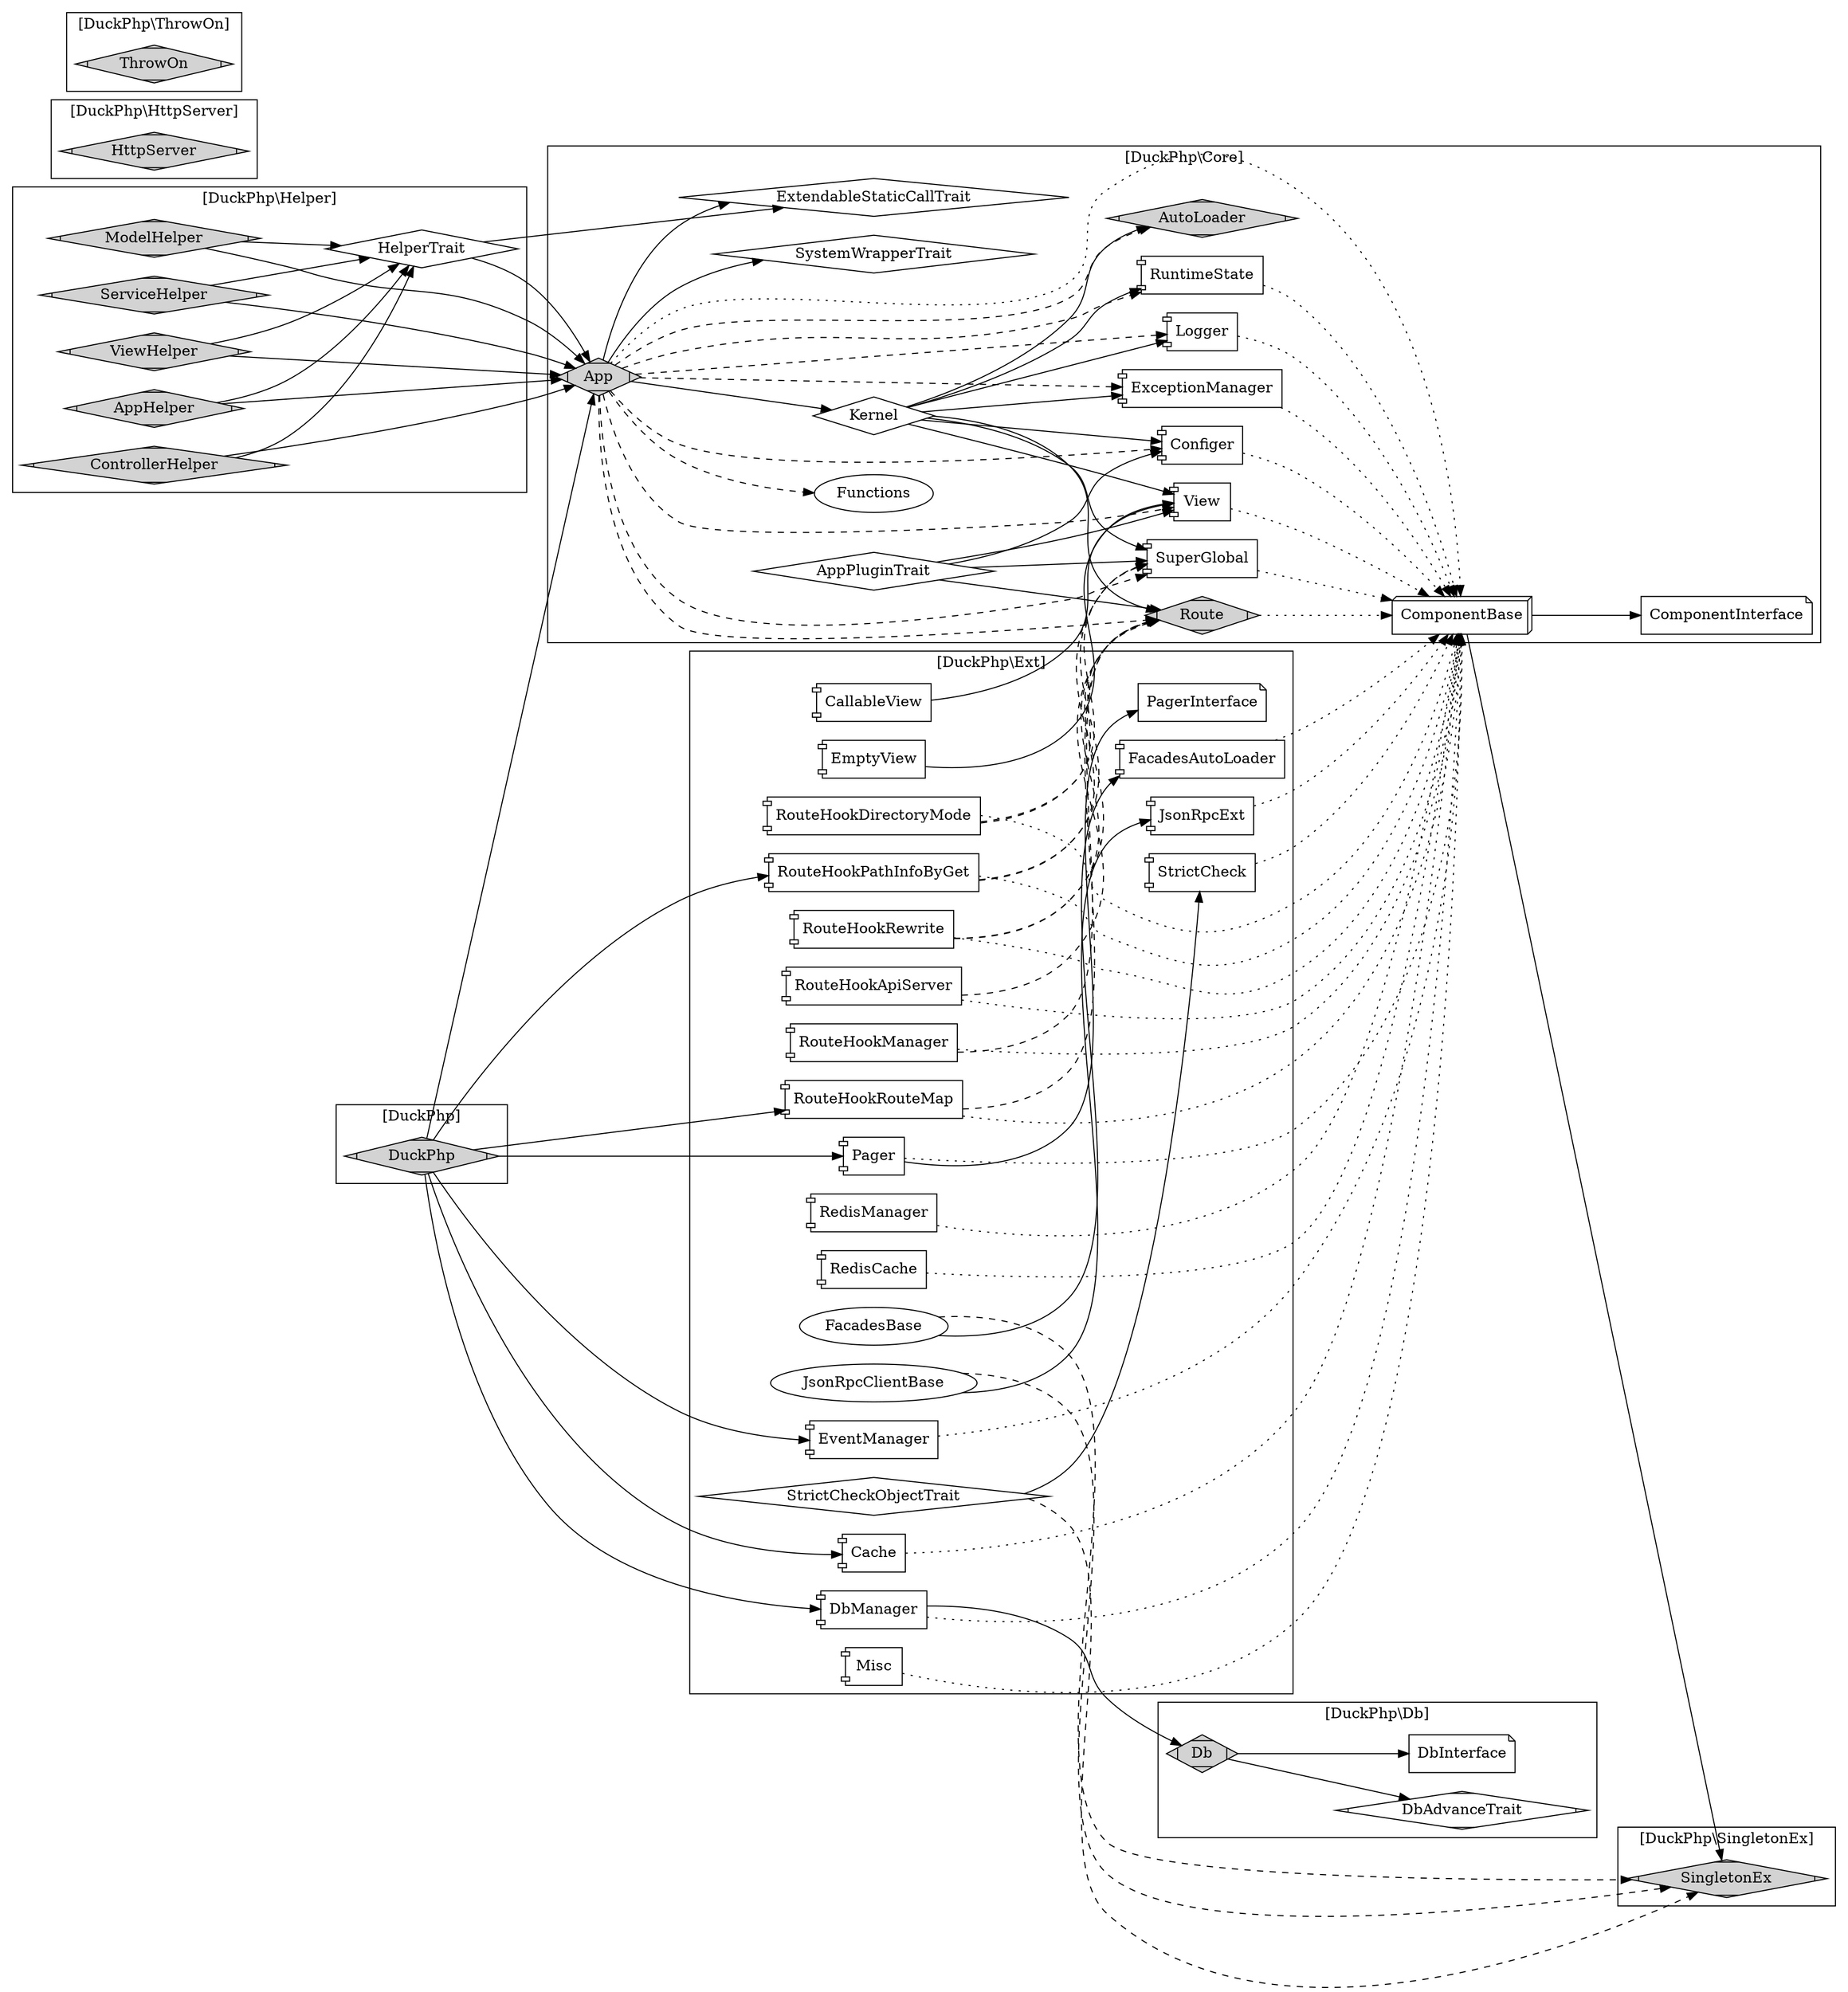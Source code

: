 digraph gDuckPhp{
/* This is a graphviz file */
graph [rankdir = "LR"];

subgraph cluster_SingletonEx {
    label = "[DuckPhp\\SingletonEx]";

    SingletonEx [label="SingletonEx";shape=Mdiamond;style=filled];
}

subgraph cluster_Core {
    
    label = "[DuckPhp\\Core]";

    Core_AppPluginTrait [label="AppPluginTrait";shape=diamond];
    Core_App [label="App";shape=Mdiamond;style=filled]; 
    Core_Kernel [label="Kernel";shape="diamond"];
    Core_AutoLoader [label="AutoLoader";shape=Mdiamond;style=filled];
    Core_ExceptionManager [label="ExceptionManager";shape="component"];
    Core_View [label="View";shape="component"];
    Core_Configer [label="Configer";shape="component"];
    Core_Logger [label="Logger";shape="component"];
    Core_Route [label="Route";shape=Mdiamond;style=filled];
    Core_RuntimeState [label="RuntimeState";shape="component"];
    Core_SystemWrapperTrait [label="SystemWrapperTrait";shape=diamond];
    Core_SuperGlobal [label="SuperGlobal";shape="component"];

    Core_ExtendableStaticCallTrait [label="ExtendableStaticCallTrait";shape=diamond];
    
    Core_ComponentInterface [label="ComponentInterface";shape=note];
    Core_ComponentBase [label="ComponentBase";shape=box3d];
    Core_Functions [label="Functions"];


    Core_Kernel -> Core_AutoLoader ;
    Core_Kernel -> Core_Configer;
    Core_Kernel -> Core_Logger;
    Core_Kernel -> Core_ExceptionManager;
    Core_Kernel -> Core_Route;
    Core_Kernel -> Core_RuntimeState;
    Core_Kernel -> Core_View;
    Core_Kernel -> Core_SuperGlobal;
    
    Core_App -> Core_Kernel;
    Core_App -> Core_ExtendableStaticCallTrait;
    Core_App -> Core_SystemWrapperTrait;
    
    Core_App -> Core_AutoLoader [style="dashed"];
    Core_App -> Core_Configer [style="dashed"];
    Core_App -> Core_Logger [style="dashed"];
    Core_App -> Core_ExceptionManager [style="dashed"];
    Core_App -> Core_Route [style="dashed"];
    Core_App -> Core_RuntimeState [style="dashed"];
    Core_App -> Core_View [style="dashed"];
    Core_App -> Core_SuperGlobal [style="dashed"];
    
    Core_App -> Core_Functions [style="dashed"];
    Core_App -> Core_ComponentBase [style="dotted"];


    Core_AppPluginTrait -> Core_Configer;
    Core_AppPluginTrait -> Core_View;
    Core_AppPluginTrait -> Core_Route;
    Core_AppPluginTrait -> Core_SuperGlobal;
    
    
    Core_ExceptionManager -> Core_ComponentBase [style="dotted"];
    Core_Configer -> Core_ComponentBase [style="dotted"];
    Core_Route -> Core_ComponentBase [style="dotted"];
    Core_SuperGlobal -> Core_ComponentBase [style="dotted"];
    Core_RuntimeState -> Core_ComponentBase [style="dotted"];
    Core_View -> Core_ComponentBase [style="dotted"];
    Core_Logger -> Core_ComponentBase [style="dotted"];
    
    Core_ComponentBase -> Core_ComponentInterface;
    Core_ComponentBase -> SingletonEx;
    
    
}

subgraph cluster_Helper {
    
    label = "[DuckPhp\\Helper]";
    
    AppHelper [label="AppHelper";shape=Mdiamond;style=filled];
    ControllerHelper [label="ControllerHelper";shape=Mdiamond;style=filled];
    ModelHelper [label="ModelHelper";shape=Mdiamond;style=filled];
    ServiceHelper [label="ServiceHelper";shape=Mdiamond;style=filled];
    ViewHelper [label="ViewHelper";shape=Mdiamond;style=filled];
    HelperTrait [label="HelperTrait";shape=diamond];
    
    AppHelper -> Core_App; 
    ControllerHelper -> Core_App; 
    ModelHelper -> Core_App; 
    ServiceHelper -> Core_App; 
    ViewHelper -> Core_App; 
    HelperTrait -> Core_App;
    HelperTrait -> Core_ExtendableStaticCallTrait ;
    
    AppHelper -> HelperTrait; 
    ControllerHelper -> HelperTrait; 
    ModelHelper -> HelperTrait; 
    ServiceHelper -> HelperTrait; 
    ViewHelper -> HelperTrait; 

}

subgraph cluster_Db {
    label = "[DuckPhp\\Db]";

    Db_Db [label="Db";shape=Mdiamond;style=filled];
    Db_DbAdvanceTrait [label="DbAdvanceTrait";shape=Mdiamond];
    Db_DbInterface [label="DbInterface";shape=note];
    
    Db_Db -> Db_DbAdvanceTrait;
    Db_Db -> Db_DbInterface;
}

subgraph cluster_Ext {
    label = "[DuckPhp\\Ext]";

    Cache[shape="component"];
    CallableView[shape="component"];
    DbManager[shape="component"];
    EmptyView[shape="component"];
    EventManager[shape="component"];
    FacadesAutoLoader[shape="component"];
    FacadesBase ;
    JsonRpcClientBase ;
    JsonRpcExt[shape="component"];
    Misc[shape="component"];
    Pager[shape="component"];
    PagerInterface [shape=note];
    RedisManager[shape="component"];
    RedisCache[shape="component"];
    RouteHookApiServer[shape="component"];
    RouteHookDirectoryMode[shape="component"];
    RouteHookManager[shape="component"];
    RouteHookPathInfoByGet[shape="component"];
    RouteHookRewrite[shape="component"];
    RouteHookRouteMap[shape="component"];
    StrictCheck[shape="component"];
    StrictCheckObjectTrait [shape=diamond];

    Cache -> Core_ComponentBase [style="dotted"];
    DbManager -> Core_ComponentBase [style="dotted"];
    EventManager -> Core_ComponentBase [style="dotted"];
    FacadesAutoLoader -> Core_ComponentBase [style="dotted"];
    JsonRpcExt -> Core_ComponentBase [style="dotted"];
    Misc -> Core_ComponentBase [style="dotted"];
    Pager -> Core_ComponentBase [style="dotted"];
    RedisManager -> Core_ComponentBase [style="dotted"];
    RedisCache -> Core_ComponentBase [style="dotted"];
    RouteHookApiServer -> Core_ComponentBase [style="dotted"];
    RouteHookDirectoryMode -> Core_ComponentBase [style="dotted"];
    RouteHookManager -> Core_ComponentBase [style="dotted"];
    RouteHookPathInfoByGet -> Core_ComponentBase [style="dotted"];
    RouteHookRewrite -> Core_ComponentBase [style="dotted"];
    RouteHookRouteMap -> Core_ComponentBase [style="dotted"];
    StrictCheck -> Core_ComponentBase [style="dotted"];
    
    
    CallableView ->Core_View; 
    EmptyView ->Core_View;
    DbManager -> Db_Db;
    FacadesBase -> FacadesAutoLoader;
    FacadesBase -> SingletonEx [style="dashed"];
    JsonRpcClientBase ->JsonRpcExt;
    JsonRpcClientBase -> SingletonEx [style="dashed"];

    Pager -> PagerInterface; 
    
    RouteHookApiServer->Core_Route[style="dashed"];
    RouteHookDirectoryMode->Core_Route[style="dashed"];
    RouteHookDirectoryMode->Core_SuperGlobal[style="dashed"];
    RouteHookManager->Core_Route[style="dashed"];
    RouteHookPathInfoByGet->Core_Route[style="dashed"];
    RouteHookPathInfoByGet->Core_SuperGlobal[style="dashed"];
    RouteHookRewrite->Core_Route[style="dashed"];
    RouteHookRewrite->Core_SuperGlobal[style="dashed"];
    RouteHookRouteMap->Core_Route[style="dashed"];
    
    StrictCheckObjectTrait -> StrictCheck; 
    StrictCheckObjectTrait -> SingletonEx [style="dashed"];
}

subgraph cluster_DuckPhp {
    label = "[DuckPhp]";
    node [style=filled];

    DuckPhp -> Core_App;

    DuckPhp -> RouteHookRouteMap;
    DuckPhp -> Pager;
    DuckPhp -> DbManager;
    DuckPhp -> EventManager;
    DuckPhp -> RouteHookPathInfoByGet;
    DuckPhp -> Cache;

    DuckPhp [shape=Mdiamond];
}

subgraph cluster_HttpServer {
    label = "[DuckPhp\\HttpServer]";

    HttpServer [label="HttpServer";shape=Mdiamond;style=filled];
}

subgraph cluster_ThrowOn {
    label = "[DuckPhp\\ThrowOn]";

    ThrowOn [label="ThrowOn";shape=Mdiamond;style=filled];
}


}
